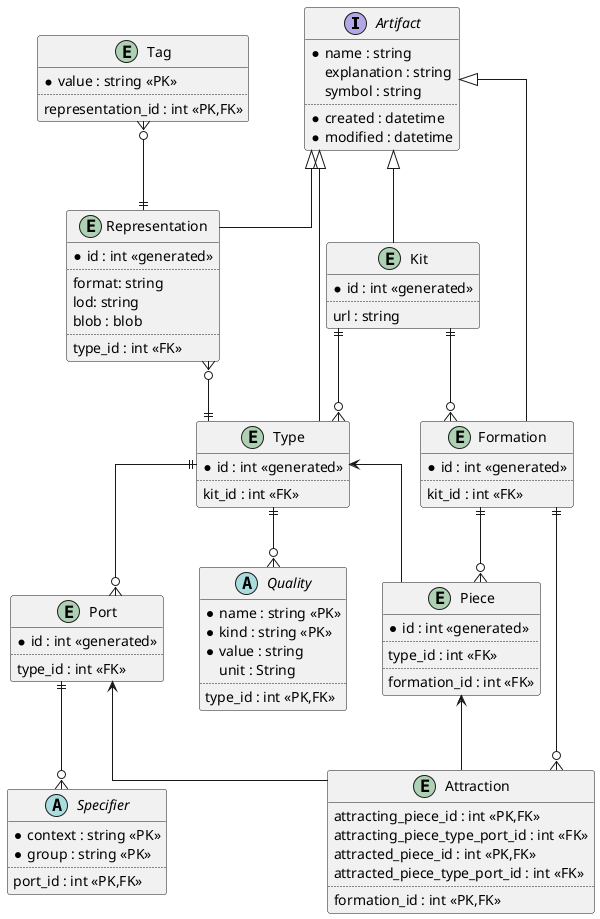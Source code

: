 @startuml "data architecture"
skinparam linetype ortho

interface Artifact {
    *name : string
    explanation : string
    symbol : string
    ..
    *created : datetime
    *modified : datetime
}

entity Kit {
    *id : int <<generated>> 
    ..
    url : string
}

entity Type {
    *id : int <<generated>>
    ..
    kit_id : int <<FK>>
}

entity Representation {
    *id : int <<generated>>
    ..
    format: string
    lod: string
    blob : blob
    ..
    type_id : int <<FK>>
}

entity Tag {
    *value : string <<PK>>
    ..
    representation_id : int <<PK,FK>>
}

entity Port {
    *id : int <<generated>>
    ..
    type_id : int <<FK>>
}

abstract Quality {
    *name : string <<PK>>
    *kind : string <<PK>>
    *value : string
    unit : String
    ..
    type_id : int <<PK,FK>>
}


abstract Specifier {
    *context : string <<PK>>
    *group : string <<PK>>
    ..
    port_id : int <<PK,FK>>
}

entity Piece{
    *id : int <<generated>>
    ..
    type_id : int <<FK>>
    ..
    formation_id : int <<FK>>
}

entity Attraction {
    attracting_piece_id : int <<PK,FK>>
    attracting_piece_type_port_id : int <<FK>>
    attracted_piece_id : int <<PK,FK>>
    attracted_piece_type_port_id : int <<FK>>
    ..
    formation_id : int <<PK,FK>>
}

entity Formation {
    *id : int <<generated>>
    ..
    kit_id : int <<FK>>
}


Kit ||--o{ Type
Kit ||--o{ Formation
Tag }o--|| Representation
Representation }o--|| Type
Type ||--o{ Port
Type ||--o{ Quality
Formation ||--o{ Piece
Formation ||--o{ Attraction
Port ||--o{  Specifier
Type <-- Piece
Piece <-- Attraction
Port <-- Attraction

Artifact <|-- Kit
Artifact <|-- Type
Artifact <|-- Formation
Artifact <|-- Representation


@enduml